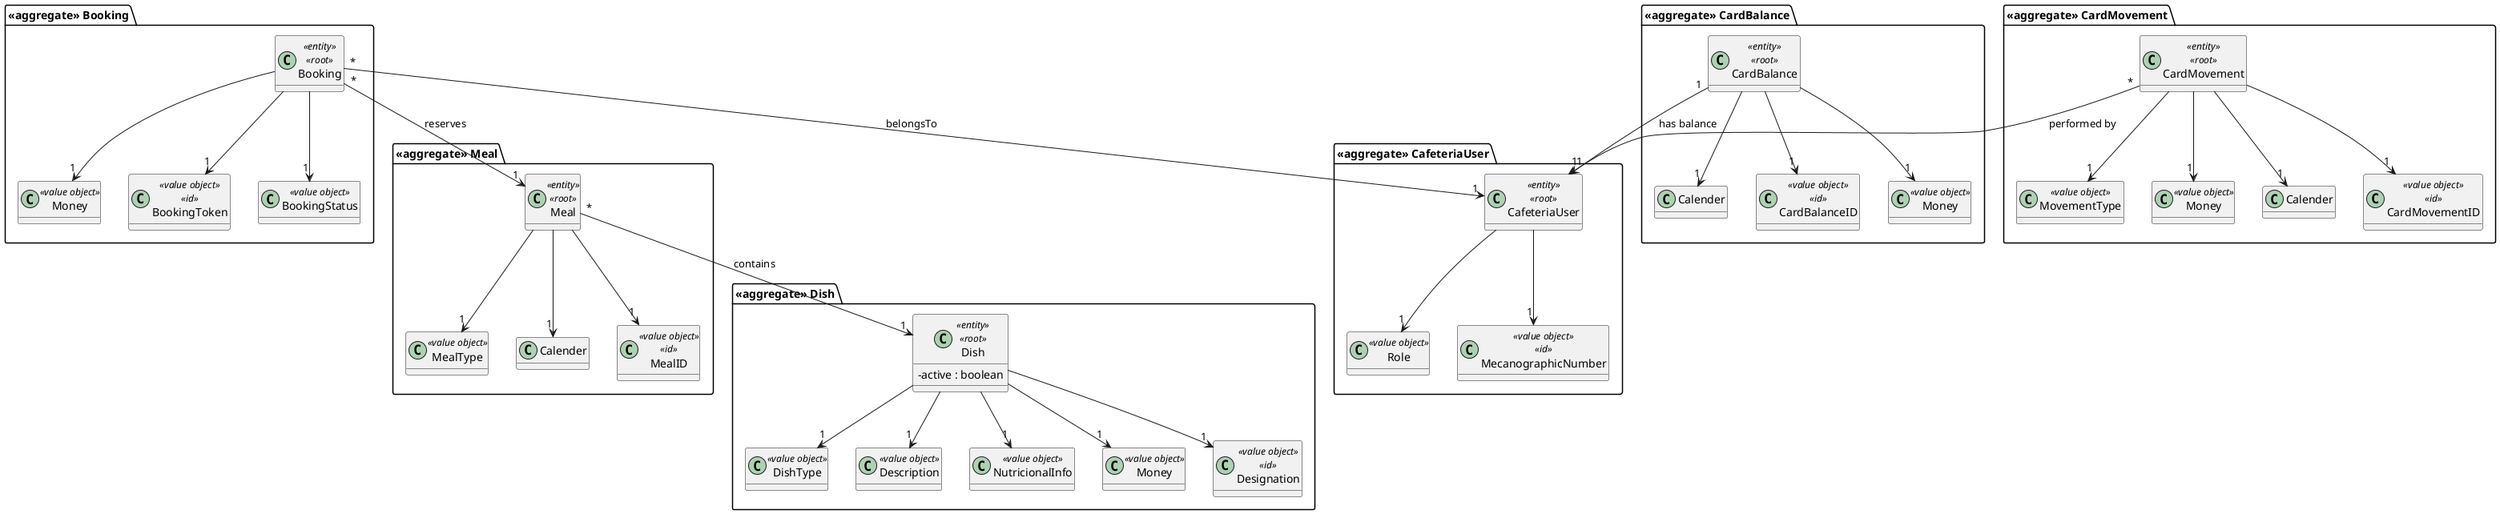 @startuml

skinparam classAttributeIconSize 0
hide empty attributes

package "<<aggregate>> CafeteriaUser" {
    class CafeteriaUser <<entity>> <<root>> {
    }

    class Role <<value object>> {
    }

    class MecanographicNumber <<value object>> <<id>> {
    }

    CafeteriaUser --> "1" Role
    CafeteriaUser --> "1" MecanographicNumber
}

package "<<aggregate>> Meal" {
    class Meal <<entity>> <<root>> {
    }

    class MealType <<value object>> {
    }

    class Calender {
    }

    class MealID <<value object>> <<id>> {
    }

    Meal --> "1" MealID
    Meal --> "1" MealType
    Meal --> "1" Calender
}

package "<<aggregate>> Dish" {
    class Dish <<entity>> <<root>> {
        -active : boolean
    }

    class DishType <<value object>> {
    }

    class Description <<value object>> {
    }

    class NutricionalInfo <<value object>> {
    }

    class Money <<value object>> {
    }

    class Designation <<value object>> <<id>> {
    }

    Dish --> "1" Designation
    Dish --> "1" NutricionalInfo
    Dish --> "1" Money
    Dish --> "1" Description
    Dish --> "1" DishType
}

package "<<aggregate>> Booking" {
    class Booking <<entity>> <<root>> {
    }

    class BookingStatus <<value object>> {
    }

    class Money <<value object>> {
    }

    class BookingToken <<value object>> <<id>> {
    }

    Booking --> "1" BookingToken
    Booking --> "1" BookingStatus
    Booking --> "1" Money
}

package "<<aggregate>> CardBalance" {
    class CardBalance <<entity>> <<root>> {
    }

    class Money <<value object>> {
    }

    class Calender {
    }

    class CardBalanceID <<value object>> <<id>> {
    }

    CardBalance --> "1" Money
    CardBalance --> "1" Calender
    CardBalance --> "1" CardBalanceID
}

package "<<aggregate>> CardMovement" {
    class CardMovement <<entity>> <<root>> {
    }

    class MovementType <<value object>> {
    }

    class Money <<value object>> {
    }

    class Calender {
    }

    class CardMovementID <<value object>> <<id>> {
    }

    CardMovement --> "1" MovementType
    CardMovement --> "1" Money
    CardMovement --> "1" Calender
    CardMovement --> "1" CardMovementID
}

Meal "*" --> "1" Dish : contains
Booking "*" --> "1" Meal : reserves
Booking "*" --> "1" CafeteriaUser : belongsTo
CardBalance "1" --> "1" CafeteriaUser : has balance
CardMovement "*" --> "1" CafeteriaUser : performed by

@enduml